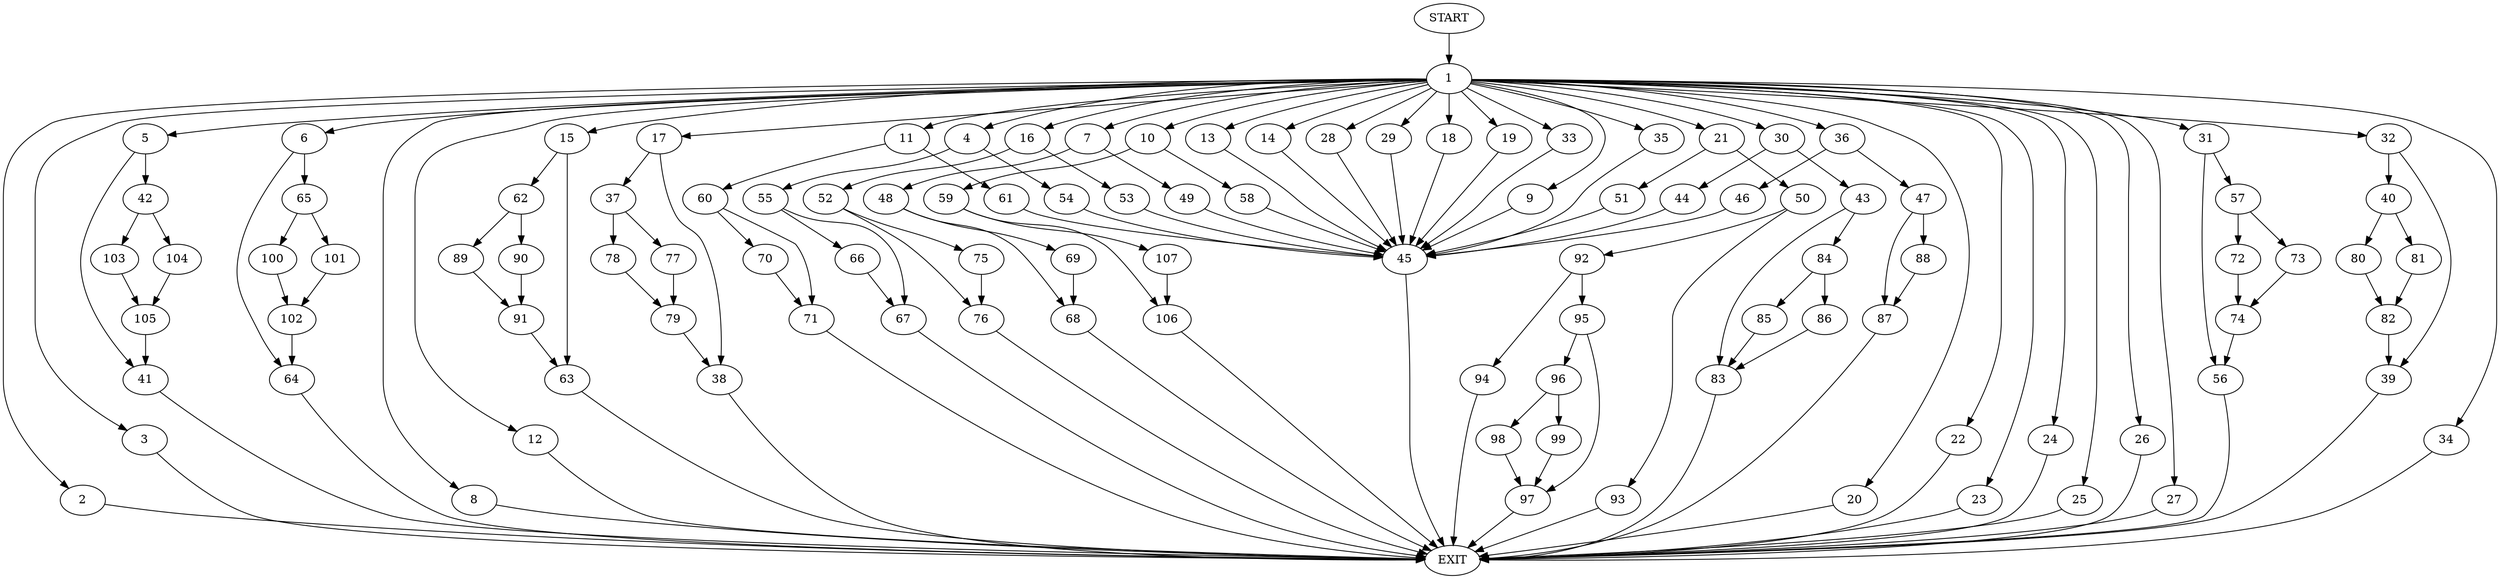 digraph {
0 [label="START"]
108 [label="EXIT"]
0 -> 1
1 -> 2
1 -> 3
1 -> 4
1 -> 5
1 -> 6
1 -> 7
1 -> 8
1 -> 9
1 -> 10
1 -> 11
1 -> 12
1 -> 13
1 -> 14
1 -> 15
1 -> 16
1 -> 17
1 -> 18
1 -> 19
1 -> 20
1 -> 21
1 -> 22
1 -> 23
1 -> 24
1 -> 25
1 -> 26
1 -> 27
1 -> 28
1 -> 29
1 -> 30
1 -> 31
1 -> 32
1 -> 33
1 -> 34
1 -> 35
1 -> 36
17 -> 37
17 -> 38
24 -> 108
12 -> 108
32 -> 39
32 -> 40
3 -> 108
5 -> 41
5 -> 42
8 -> 108
27 -> 108
25 -> 108
26 -> 108
30 -> 43
30 -> 44
35 -> 45
36 -> 46
36 -> 47
34 -> 108
7 -> 48
7 -> 49
20 -> 108
22 -> 108
21 -> 50
21 -> 51
13 -> 45
18 -> 45
19 -> 45
28 -> 45
16 -> 52
16 -> 53
4 -> 54
4 -> 55
29 -> 45
33 -> 45
31 -> 56
31 -> 57
23 -> 108
10 -> 58
10 -> 59
14 -> 45
9 -> 45
11 -> 60
11 -> 61
15 -> 62
15 -> 63
2 -> 108
6 -> 64
6 -> 65
54 -> 45
55 -> 66
55 -> 67
45 -> 108
66 -> 67
67 -> 108
49 -> 45
48 -> 68
48 -> 69
68 -> 108
69 -> 68
61 -> 45
60 -> 70
60 -> 71
70 -> 71
71 -> 108
57 -> 72
57 -> 73
56 -> 108
73 -> 74
72 -> 74
74 -> 56
53 -> 45
52 -> 75
52 -> 76
76 -> 108
75 -> 76
38 -> 108
37 -> 77
37 -> 78
78 -> 79
77 -> 79
79 -> 38
40 -> 80
40 -> 81
39 -> 108
81 -> 82
80 -> 82
82 -> 39
44 -> 45
43 -> 83
43 -> 84
84 -> 85
84 -> 86
83 -> 108
86 -> 83
85 -> 83
47 -> 87
47 -> 88
46 -> 45
88 -> 87
87 -> 108
62 -> 89
62 -> 90
63 -> 108
90 -> 91
89 -> 91
91 -> 63
50 -> 92
50 -> 93
51 -> 45
92 -> 94
92 -> 95
93 -> 108
95 -> 96
95 -> 97
94 -> 108
97 -> 108
96 -> 98
96 -> 99
99 -> 97
98 -> 97
64 -> 108
65 -> 100
65 -> 101
100 -> 102
101 -> 102
102 -> 64
41 -> 108
42 -> 103
42 -> 104
103 -> 105
104 -> 105
105 -> 41
59 -> 106
59 -> 107
58 -> 45
107 -> 106
106 -> 108
}

